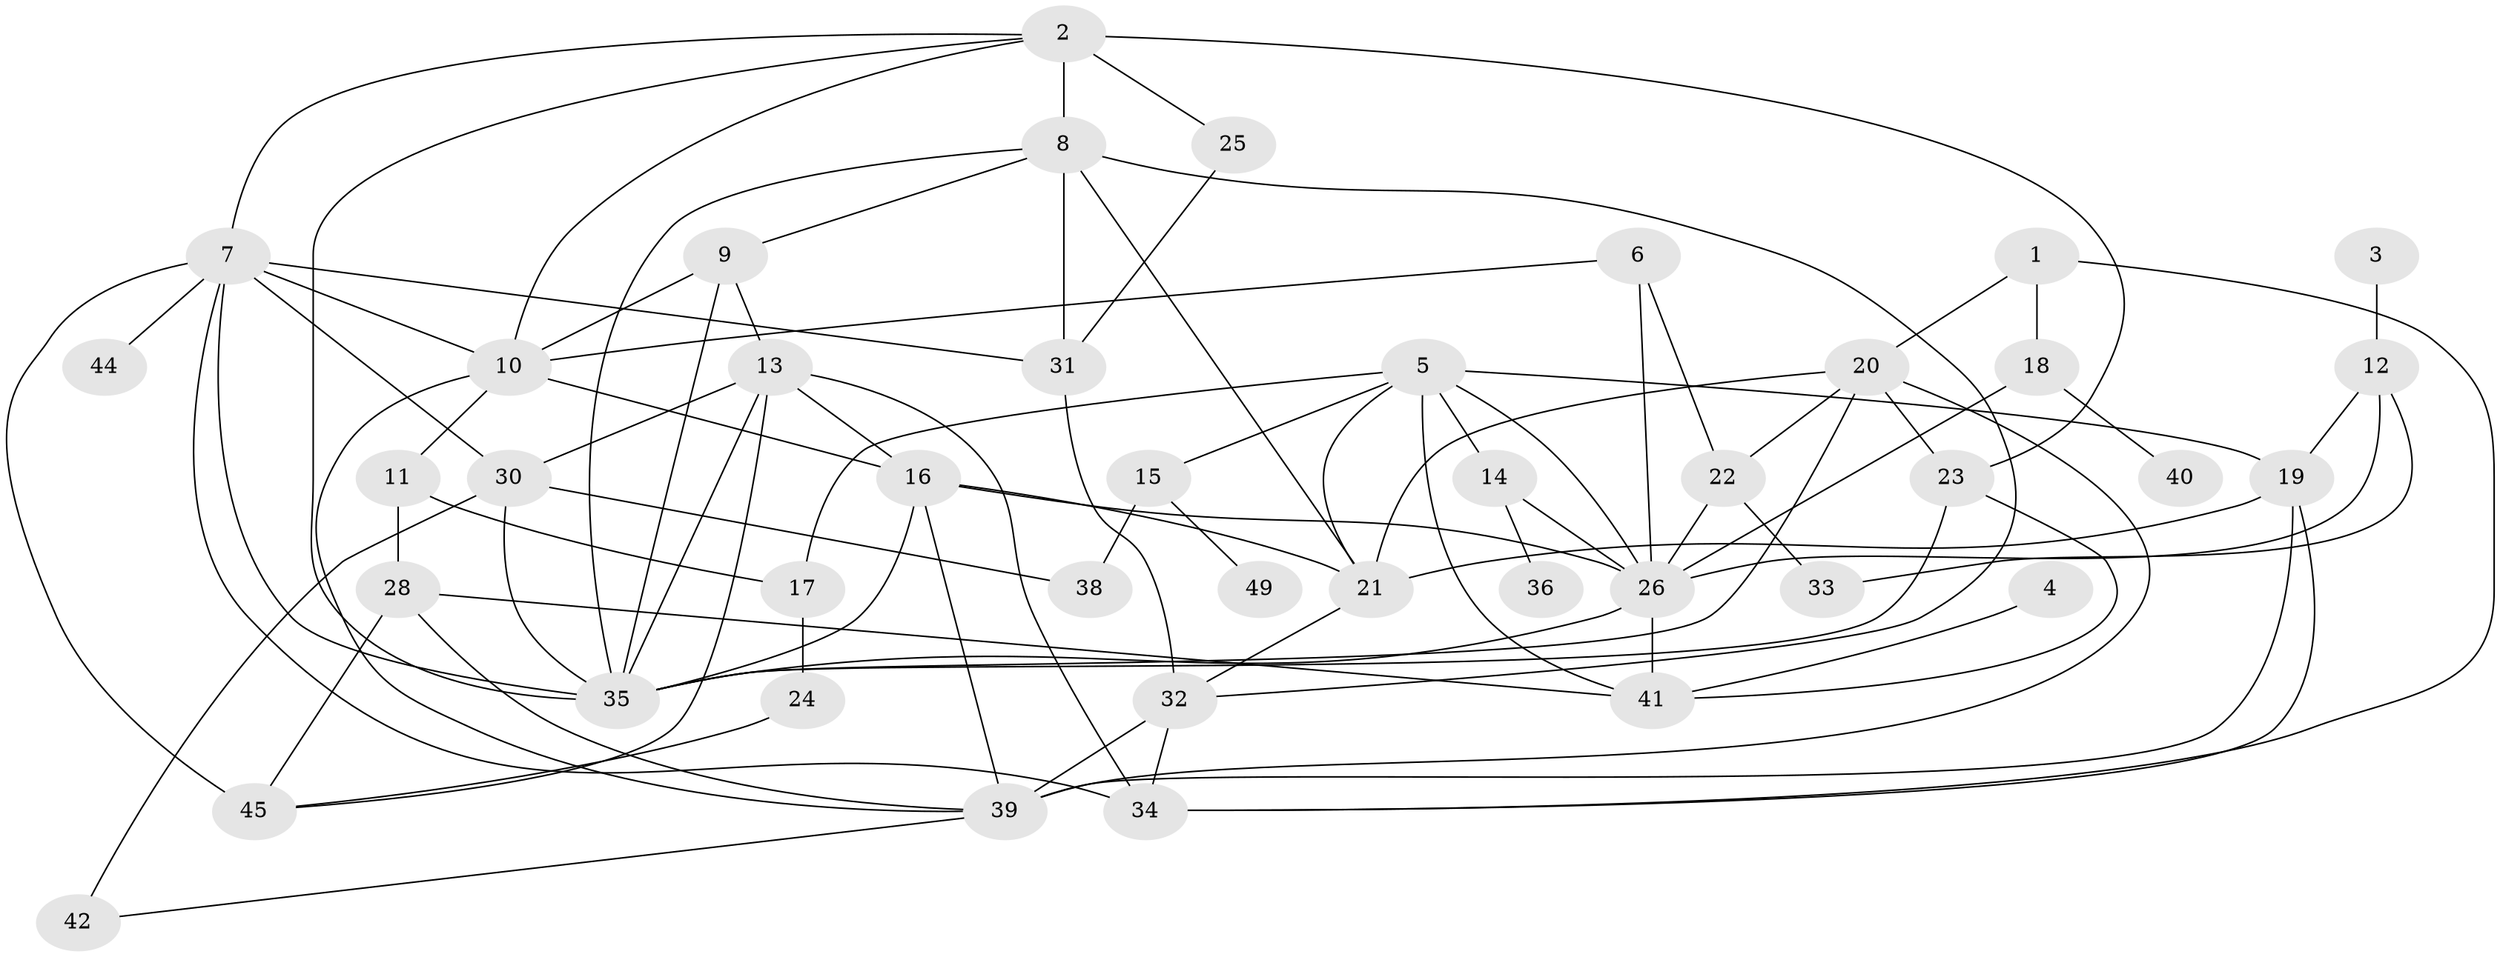 // original degree distribution, {4: 0.1826086956521739, 2: 0.19130434782608696, 1: 0.2, 5: 0.06956521739130435, 3: 0.2608695652173913, 6: 0.043478260869565216, 0: 0.043478260869565216, 7: 0.008695652173913044}
// Generated by graph-tools (version 1.1) at 2025/48/03/04/25 22:48:22]
// undirected, 42 vertices, 87 edges
graph export_dot {
  node [color=gray90,style=filled];
  1;
  2;
  3;
  4;
  5;
  6;
  7;
  8;
  9;
  10;
  11;
  12;
  13;
  14;
  15;
  16;
  17;
  18;
  19;
  20;
  21;
  22;
  23;
  24;
  25;
  26;
  28;
  30;
  31;
  32;
  33;
  34;
  35;
  36;
  38;
  39;
  40;
  41;
  42;
  44;
  45;
  49;
  1 -- 18 [weight=1.0];
  1 -- 20 [weight=1.0];
  1 -- 34 [weight=1.0];
  2 -- 7 [weight=1.0];
  2 -- 8 [weight=1.0];
  2 -- 10 [weight=1.0];
  2 -- 23 [weight=2.0];
  2 -- 25 [weight=1.0];
  2 -- 35 [weight=1.0];
  3 -- 12 [weight=2.0];
  4 -- 41 [weight=1.0];
  5 -- 14 [weight=1.0];
  5 -- 15 [weight=1.0];
  5 -- 17 [weight=1.0];
  5 -- 19 [weight=1.0];
  5 -- 21 [weight=1.0];
  5 -- 26 [weight=2.0];
  5 -- 41 [weight=1.0];
  6 -- 10 [weight=1.0];
  6 -- 22 [weight=1.0];
  6 -- 26 [weight=1.0];
  7 -- 10 [weight=1.0];
  7 -- 30 [weight=1.0];
  7 -- 31 [weight=1.0];
  7 -- 34 [weight=1.0];
  7 -- 35 [weight=1.0];
  7 -- 44 [weight=1.0];
  7 -- 45 [weight=2.0];
  8 -- 9 [weight=1.0];
  8 -- 21 [weight=1.0];
  8 -- 31 [weight=2.0];
  8 -- 32 [weight=1.0];
  8 -- 35 [weight=1.0];
  9 -- 10 [weight=1.0];
  9 -- 13 [weight=1.0];
  9 -- 35 [weight=1.0];
  10 -- 11 [weight=1.0];
  10 -- 16 [weight=1.0];
  10 -- 39 [weight=1.0];
  11 -- 17 [weight=1.0];
  11 -- 28 [weight=1.0];
  12 -- 19 [weight=1.0];
  12 -- 26 [weight=1.0];
  12 -- 33 [weight=1.0];
  13 -- 16 [weight=1.0];
  13 -- 30 [weight=1.0];
  13 -- 34 [weight=2.0];
  13 -- 35 [weight=1.0];
  13 -- 45 [weight=1.0];
  14 -- 26 [weight=2.0];
  14 -- 36 [weight=1.0];
  15 -- 38 [weight=1.0];
  15 -- 49 [weight=1.0];
  16 -- 21 [weight=1.0];
  16 -- 26 [weight=1.0];
  16 -- 35 [weight=1.0];
  16 -- 39 [weight=1.0];
  17 -- 24 [weight=1.0];
  18 -- 26 [weight=1.0];
  18 -- 40 [weight=1.0];
  19 -- 21 [weight=1.0];
  19 -- 34 [weight=1.0];
  19 -- 39 [weight=2.0];
  20 -- 21 [weight=1.0];
  20 -- 22 [weight=1.0];
  20 -- 23 [weight=1.0];
  20 -- 35 [weight=1.0];
  20 -- 39 [weight=1.0];
  21 -- 32 [weight=1.0];
  22 -- 26 [weight=1.0];
  22 -- 33 [weight=1.0];
  23 -- 35 [weight=1.0];
  23 -- 41 [weight=1.0];
  24 -- 45 [weight=1.0];
  25 -- 31 [weight=1.0];
  26 -- 35 [weight=1.0];
  26 -- 41 [weight=2.0];
  28 -- 39 [weight=1.0];
  28 -- 41 [weight=1.0];
  28 -- 45 [weight=1.0];
  30 -- 35 [weight=1.0];
  30 -- 38 [weight=1.0];
  30 -- 42 [weight=2.0];
  31 -- 32 [weight=1.0];
  32 -- 34 [weight=1.0];
  32 -- 39 [weight=1.0];
  39 -- 42 [weight=1.0];
}
